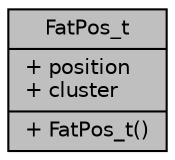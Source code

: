 digraph "FatPos_t"
{
 // INTERACTIVE_SVG=YES
 // LATEX_PDF_SIZE
  edge [fontname="Helvetica",fontsize="10",labelfontname="Helvetica",labelfontsize="10"];
  node [fontname="Helvetica",fontsize="10",shape=record];
  Node1 [label="{FatPos_t\n|+ position\l+ cluster\l|+ FatPos_t()\l}",height=0.2,width=0.4,color="black", fillcolor="grey75", style="filled", fontcolor="black",tooltip="Internal type for file position - do not use in user apps."];
}
